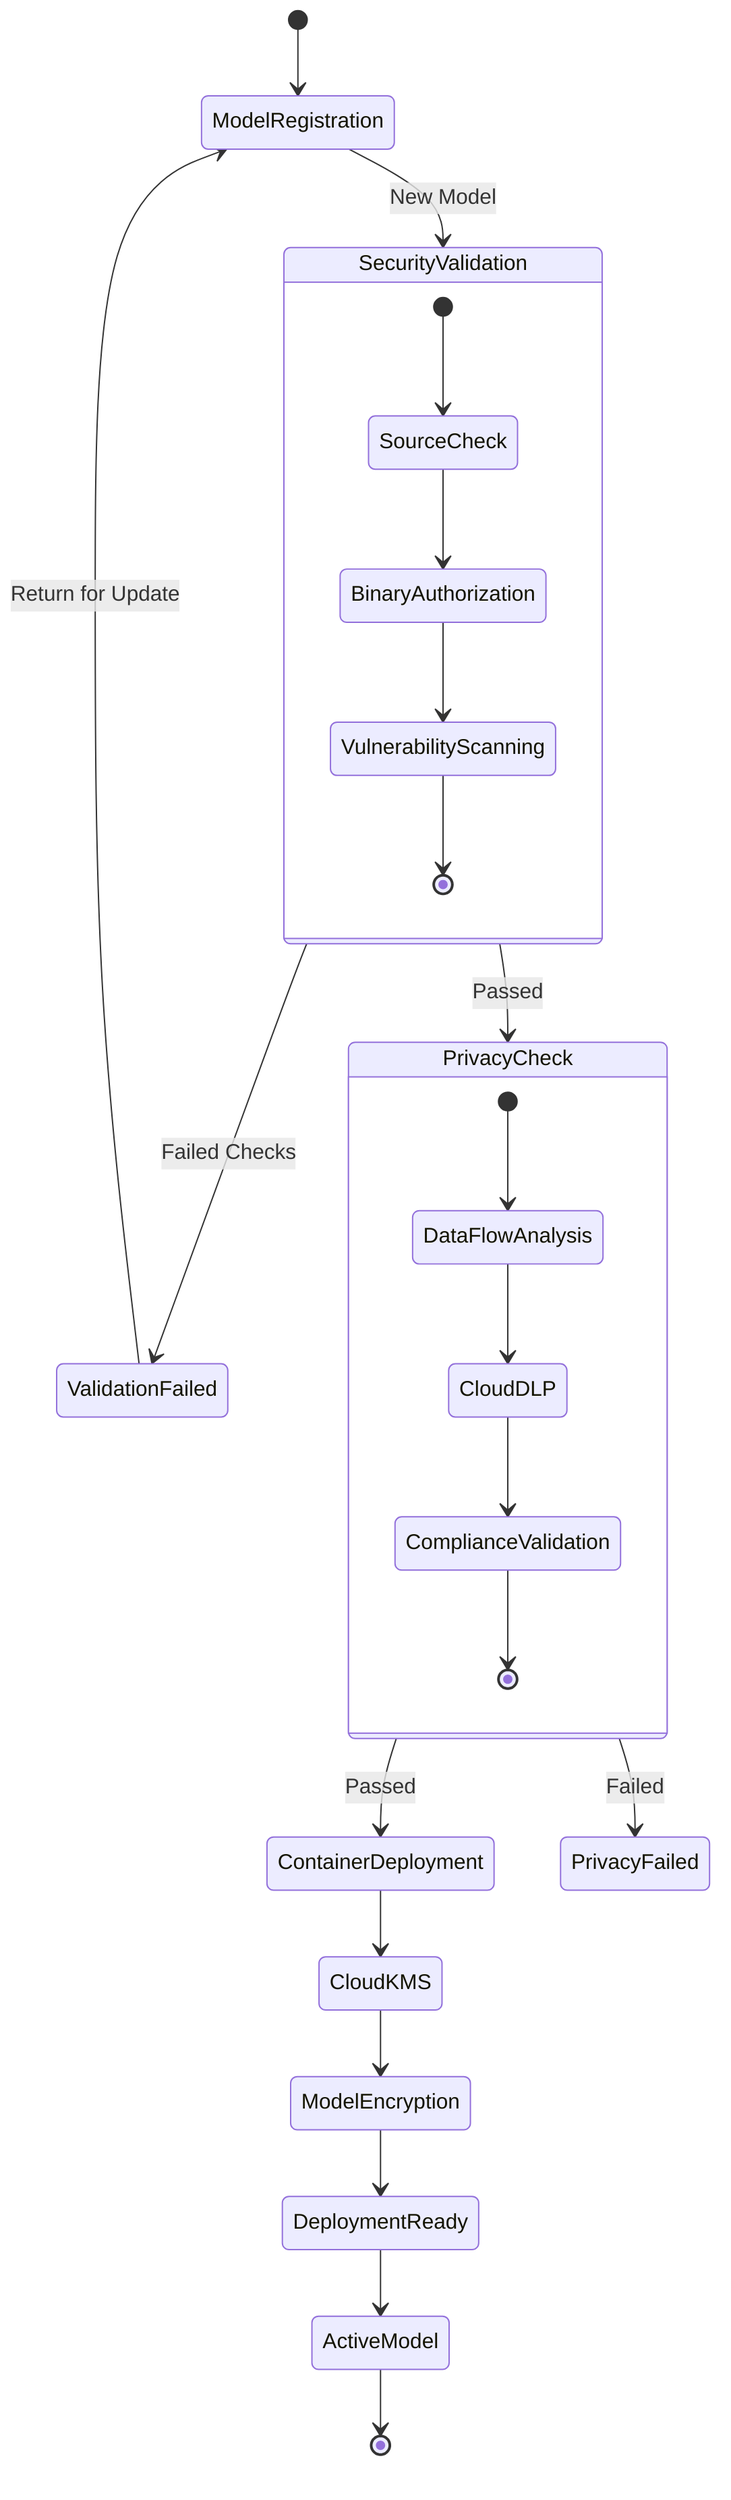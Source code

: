 stateDiagram-v2
    [*] --> ModelRegistration
    ModelRegistration --> SecurityValidation: New Model
    
    SecurityValidation --> ValidationFailed: Failed Checks
    ValidationFailed --> ModelRegistration: Return for Update
    
    SecurityValidation --> PrivacyCheck: Passed
    PrivacyCheck --> ContainerDeployment: Passed
    PrivacyCheck --> PrivacyFailed: Failed
    
    ContainerDeployment --> CloudKMS
    CloudKMS --> ModelEncryption
    
    ModelEncryption --> DeploymentReady
    
    DeploymentReady --> ActiveModel
    ActiveModel --> [*]
    
    state SecurityValidation {
        [*] --> SourceCheck
        SourceCheck --> BinaryAuthorization
        BinaryAuthorization --> VulnerabilityScanning
        VulnerabilityScanning --> [*]
    }
    
    state PrivacyCheck {
        [*] --> DataFlowAnalysis
        DataFlowAnalysis --> CloudDLP
        CloudDLP --> ComplianceValidation
        ComplianceValidation --> [*]
    }